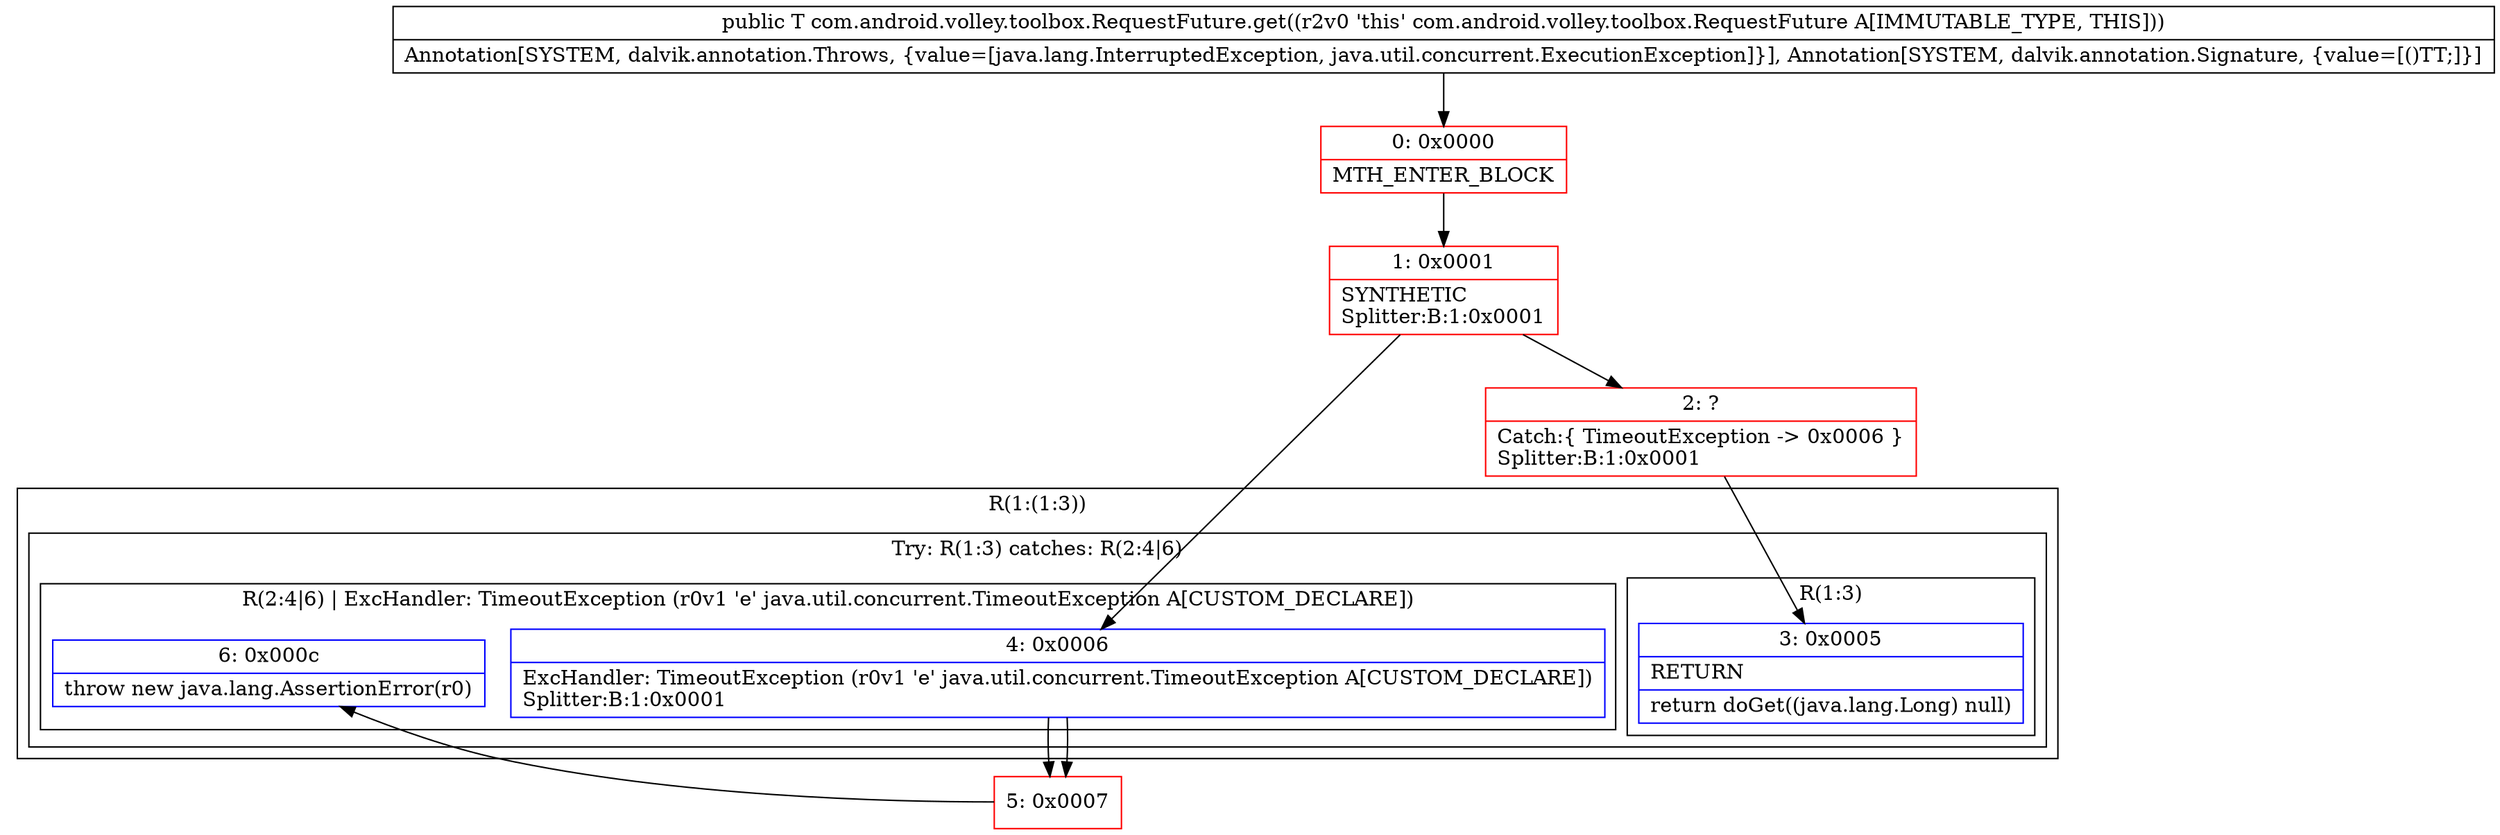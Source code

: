 digraph "CFG forcom.android.volley.toolbox.RequestFuture.get()Ljava\/lang\/Object;" {
subgraph cluster_Region_223900975 {
label = "R(1:(1:3))";
node [shape=record,color=blue];
subgraph cluster_TryCatchRegion_1273959507 {
label = "Try: R(1:3) catches: R(2:4|6)";
node [shape=record,color=blue];
subgraph cluster_Region_1775419984 {
label = "R(1:3)";
node [shape=record,color=blue];
Node_3 [shape=record,label="{3\:\ 0x0005|RETURN\l|return doGet((java.lang.Long) null)\l}"];
}
subgraph cluster_Region_716930717 {
label = "R(2:4|6) | ExcHandler: TimeoutException (r0v1 'e' java.util.concurrent.TimeoutException A[CUSTOM_DECLARE])\l";
node [shape=record,color=blue];
Node_4 [shape=record,label="{4\:\ 0x0006|ExcHandler: TimeoutException (r0v1 'e' java.util.concurrent.TimeoutException A[CUSTOM_DECLARE])\lSplitter:B:1:0x0001\l}"];
Node_6 [shape=record,label="{6\:\ 0x000c|throw new java.lang.AssertionError(r0)\l}"];
}
}
}
subgraph cluster_Region_716930717 {
label = "R(2:4|6) | ExcHandler: TimeoutException (r0v1 'e' java.util.concurrent.TimeoutException A[CUSTOM_DECLARE])\l";
node [shape=record,color=blue];
Node_4 [shape=record,label="{4\:\ 0x0006|ExcHandler: TimeoutException (r0v1 'e' java.util.concurrent.TimeoutException A[CUSTOM_DECLARE])\lSplitter:B:1:0x0001\l}"];
Node_6 [shape=record,label="{6\:\ 0x000c|throw new java.lang.AssertionError(r0)\l}"];
}
Node_0 [shape=record,color=red,label="{0\:\ 0x0000|MTH_ENTER_BLOCK\l}"];
Node_1 [shape=record,color=red,label="{1\:\ 0x0001|SYNTHETIC\lSplitter:B:1:0x0001\l}"];
Node_2 [shape=record,color=red,label="{2\:\ ?|Catch:\{ TimeoutException \-\> 0x0006 \}\lSplitter:B:1:0x0001\l}"];
Node_5 [shape=record,color=red,label="{5\:\ 0x0007}"];
MethodNode[shape=record,label="{public T com.android.volley.toolbox.RequestFuture.get((r2v0 'this' com.android.volley.toolbox.RequestFuture A[IMMUTABLE_TYPE, THIS]))  | Annotation[SYSTEM, dalvik.annotation.Throws, \{value=[java.lang.InterruptedException, java.util.concurrent.ExecutionException]\}], Annotation[SYSTEM, dalvik.annotation.Signature, \{value=[()TT;]\}]\l}"];
MethodNode -> Node_0;
Node_4 -> Node_5;
Node_4 -> Node_5;
Node_0 -> Node_1;
Node_1 -> Node_2;
Node_1 -> Node_4;
Node_2 -> Node_3;
Node_5 -> Node_6;
}

